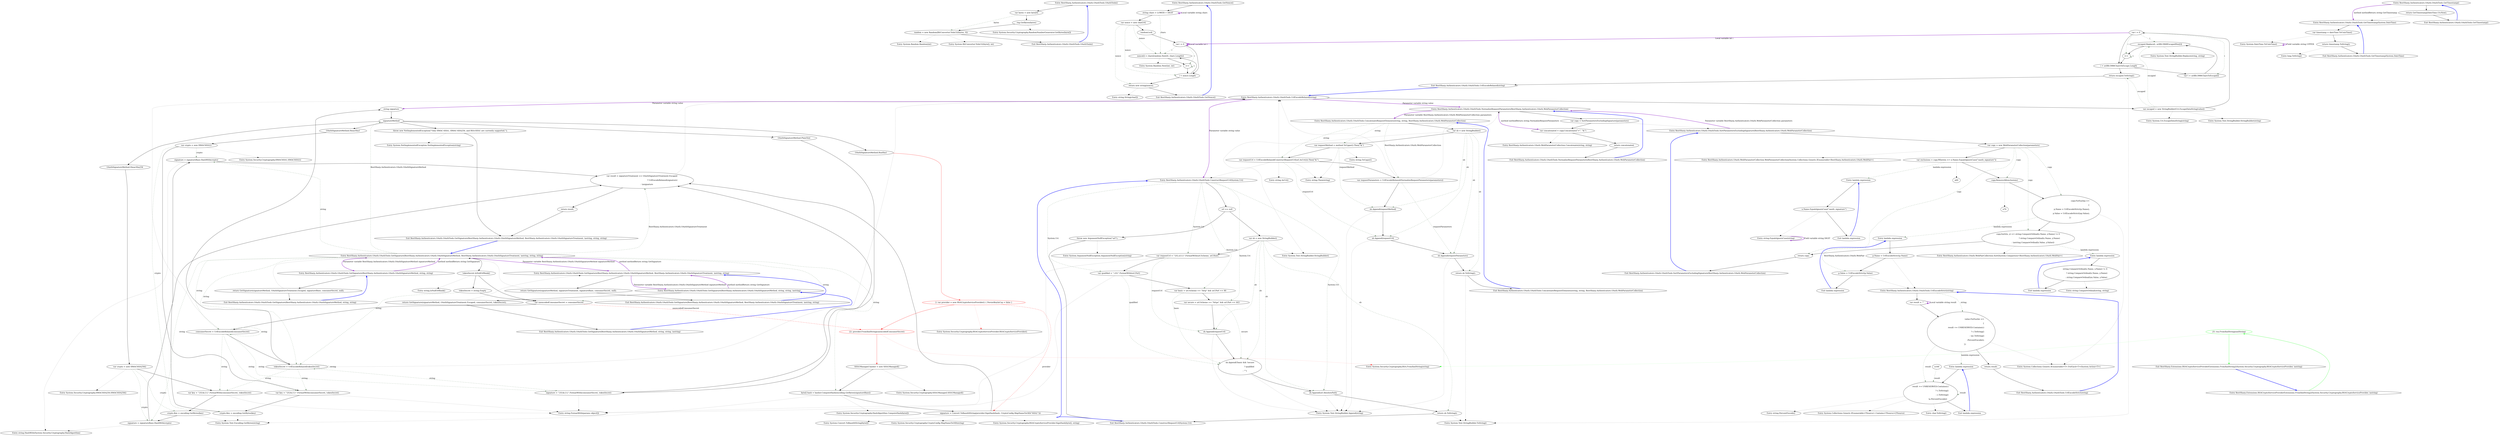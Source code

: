 digraph  {
n0 [cluster="RestSharp.Authenticators.OAuth.OAuthTools.OAuthTools()", label="Entry RestSharp.Authenticators.OAuth.OAuthTools.OAuthTools()", span="42-42"];
n1 [cluster="RestSharp.Authenticators.OAuth.OAuthTools.OAuthTools()", label="var bytes = new byte[4]", span="44-44"];
n2 [cluster="RestSharp.Authenticators.OAuth.OAuthTools.OAuthTools()", label="rng.GetBytes(bytes)", span="46-46"];
n3 [cluster="RestSharp.Authenticators.OAuth.OAuthTools.OAuthTools()", label="random = new Random(BitConverter.ToInt32(bytes, 0))", span="47-47"];
n5 [cluster="System.Security.Cryptography.RandomNumberGenerator.GetBytes(byte[])", label="Entry System.Security.Cryptography.RandomNumberGenerator.GetBytes(byte[])", span="0-0"];
n4 [cluster="RestSharp.Authenticators.OAuth.OAuthTools.OAuthTools()", label="Exit RestSharp.Authenticators.OAuth.OAuthTools.OAuthTools()", span="42-42"];
n6 [cluster="System.Random.Random(int)", label="Entry System.Random.Random(int)", span="0-0"];
n7 [cluster="System.BitConverter.ToInt32(byte[], int)", label="Entry System.BitConverter.ToInt32(byte[], int)", span="0-0"];
n8 [cluster="RestSharp.Authenticators.OAuth.OAuthTools.GetNonce()", label="Entry RestSharp.Authenticators.OAuth.OAuthTools.GetNonce()", span="55-55"];
n9 [cluster="RestSharp.Authenticators.OAuth.OAuthTools.GetNonce()", label="string chars = LOWER + DIGIT", span="57-57"];
n10 [cluster="RestSharp.Authenticators.OAuth.OAuthTools.GetNonce()", label="var nonce = new char[16]", span="59-59"];
n14 [cluster="RestSharp.Authenticators.OAuth.OAuthTools.GetNonce()", label="nonce[i] = chars[random.Next(0, chars.Length)]", span="64-64"];
n11 [cluster="RestSharp.Authenticators.OAuth.OAuthTools.GetNonce()", label=randomLock, span="61-61"];
n13 [cluster="RestSharp.Authenticators.OAuth.OAuthTools.GetNonce()", label="i < nonce.Length", span="63-63"];
n16 [cluster="RestSharp.Authenticators.OAuth.OAuthTools.GetNonce()", label="return new string(nonce);", span="67-67"];
n12 [cluster="RestSharp.Authenticators.OAuth.OAuthTools.GetNonce()", label="var i = 0", span="63-63"];
n15 [cluster="RestSharp.Authenticators.OAuth.OAuthTools.GetNonce()", label="i++", span="63-63"];
n18 [cluster="System.Random.Next(int, int)", label="Entry System.Random.Next(int, int)", span="0-0"];
n17 [cluster="RestSharp.Authenticators.OAuth.OAuthTools.GetNonce()", label="Exit RestSharp.Authenticators.OAuth.OAuthTools.GetNonce()", span="55-55"];
n19 [cluster="string.String(char[])", label="Entry string.String(char[])", span="0-0"];
n20 [cluster="RestSharp.Authenticators.OAuth.OAuthTools.GetTimestamp()", label="Entry RestSharp.Authenticators.OAuth.OAuthTools.GetTimestamp()", span="75-75"];
n21 [cluster="RestSharp.Authenticators.OAuth.OAuthTools.GetTimestamp()", label="return GetTimestamp(DateTime.UtcNow);", span="77-77"];
n23 [cluster="RestSharp.Authenticators.OAuth.OAuthTools.GetTimestamp(System.DateTime)", label="Entry RestSharp.Authenticators.OAuth.OAuthTools.GetTimestamp(System.DateTime)", span="86-86"];
n22 [cluster="RestSharp.Authenticators.OAuth.OAuthTools.GetTimestamp()", label="Exit RestSharp.Authenticators.OAuth.OAuthTools.GetTimestamp()", span="75-75"];
n24 [cluster="RestSharp.Authenticators.OAuth.OAuthTools.GetTimestamp(System.DateTime)", label="var timestamp = dateTime.ToUnixTime()", span="88-88"];
n25 [cluster="RestSharp.Authenticators.OAuth.OAuthTools.GetTimestamp(System.DateTime)", label="return timestamp.ToString();", span="90-90"];
n27 [cluster="System.DateTime.ToUnixTime()", label="Entry System.DateTime.ToUnixTime()", span="20-20"];
n26 [cluster="RestSharp.Authenticators.OAuth.OAuthTools.GetTimestamp(System.DateTime)", label="Exit RestSharp.Authenticators.OAuth.OAuthTools.GetTimestamp(System.DateTime)", span="86-86"];
n28 [cluster="long.ToString()", label="Entry long.ToString()", span="0-0"];
n29 [cluster="RestSharp.Authenticators.OAuth.OAuthTools.UrlEncodeRelaxed(string)", label="Entry RestSharp.Authenticators.OAuth.OAuthTools.UrlEncodeRelaxed(string)", span="108-108"];
n30 [cluster="RestSharp.Authenticators.OAuth.OAuthTools.UrlEncodeRelaxed(string)", label="var escaped = new StringBuilder(Uri.EscapeDataString(value))", span="114-114"];
n54 [cluster="RestSharp.Authenticators.OAuth.OAuthTools.NormalizeRequestParameters(RestSharp.Authenticators.OAuth.WebParameterCollection)", label="Entry RestSharp.Authenticators.OAuth.OAuthTools.NormalizeRequestParameters(RestSharp.Authenticators.OAuth.WebParameterCollection)", span="164-164"];
n84 [cluster="RestSharp.Authenticators.OAuth.OAuthTools.ConstructRequestUrl(System.Uri)", label="Entry RestSharp.Authenticators.OAuth.OAuthTools.ConstructRequestUrl(System.Uri)", span="203-203"];
n129 [cluster="RestSharp.Authenticators.OAuth.OAuthTools.GetSignature(RestSharp.Authenticators.OAuth.OAuthSignatureMethod, RestSharp.Authenticators.OAuth.OAuthSignatureTreatment, \\nstring, string, string)", label="string signature", span="318-318"];
n31 [cluster="RestSharp.Authenticators.OAuth.OAuthTools.UrlEncodeRelaxed(string)", label="var i = 0", span="117-117"];
n34 [cluster="RestSharp.Authenticators.OAuth.OAuthTools.UrlEncodeRelaxed(string)", label="escaped.Replace(t, uriRfc3968EscapedHex[i])", span="121-121"];
n36 [cluster="RestSharp.Authenticators.OAuth.OAuthTools.UrlEncodeRelaxed(string)", label="return escaped.ToString();", span="125-125"];
n38 [cluster="System.Text.StringBuilder.StringBuilder(string)", label="Entry System.Text.StringBuilder.StringBuilder(string)", span="0-0"];
n39 [cluster="System.Uri.EscapeDataString(string)", label="Entry System.Uri.EscapeDataString(string)", span="0-0"];
n32 [cluster="RestSharp.Authenticators.OAuth.OAuthTools.UrlEncodeRelaxed(string)", label="i < uriRfc3986CharsToEscape.Length", span="117-117"];
n33 [cluster="RestSharp.Authenticators.OAuth.OAuthTools.UrlEncodeRelaxed(string)", label="var t = uriRfc3986CharsToEscape[i]", span="119-119"];
n35 [cluster="RestSharp.Authenticators.OAuth.OAuthTools.UrlEncodeRelaxed(string)", label="i++", span="117-117"];
n40 [cluster="System.Text.StringBuilder.Replace(string, string)", label="Entry System.Text.StringBuilder.Replace(string, string)", span="0-0"];
n37 [cluster="RestSharp.Authenticators.OAuth.OAuthTools.UrlEncodeRelaxed(string)", label="Exit RestSharp.Authenticators.OAuth.OAuthTools.UrlEncodeRelaxed(string)", span="108-108"];
n41 [cluster="System.Text.StringBuilder.ToString()", label="Entry System.Text.StringBuilder.ToString()", span="0-0"];
n42 [cluster="RestSharp.Authenticators.OAuth.OAuthTools.UrlEncodeStrict(string)", label="Entry RestSharp.Authenticators.OAuth.OAuthTools.UrlEncodeStrict(string)", span="135-135"];
n43 [cluster="RestSharp.Authenticators.OAuth.OAuthTools.UrlEncodeStrict(string)", label="var result = ''''", span="143-143"];
n44 [cluster="RestSharp.Authenticators.OAuth.OAuthTools.UrlEncodeStrict(string)", label="value.ForEach(c =>\r\n            {\r\n                result += UNRESERVED.Contains(c)\r\n                    ? c.ToString()\r\n                    : \\nc.ToString()\r\n                        .PercentEncode();\r\n            })", span="145-151"];
n45 [cluster="RestSharp.Authenticators.OAuth.OAuthTools.UrlEncodeStrict(string)", label="return result;", span="153-153"];
n47 [cluster="System.Collections.Generic.IEnumerable<T>.ForEach<T>(System.Action<T>)", label="Entry System.Collections.Generic.IEnumerable<T>.ForEach<T>(System.Action<T>)", span="42-42"];
n48 [cluster="lambda expression", label="Entry lambda expression", span="145-151"];
n49 [cluster="lambda expression", label="result += UNRESERVED.Contains(c)\r\n                    ? c.ToString()\r\n                    : c.ToString()\r\n                        \\n.PercentEncode()", span="147-150"];
n46 [cluster="RestSharp.Authenticators.OAuth.OAuthTools.UrlEncodeStrict(string)", label="Exit RestSharp.Authenticators.OAuth.OAuthTools.UrlEncodeStrict(string)", span="135-135"];
n50 [cluster="lambda expression", label="Exit lambda expression", span="145-151"];
n51 [cluster="System.Collections.Generic.IEnumerable<TSource>.Contains<TSource>(TSource)", label="Entry System.Collections.Generic.IEnumerable<TSource>.Contains<TSource>(TSource)", span="0-0"];
n52 [cluster="char.ToString()", label="Entry char.ToString()", span="0-0"];
n53 [cluster="string.PercentEncode()", label="Entry string.PercentEncode()", span="38-38"];
n55 [cluster="RestSharp.Authenticators.OAuth.OAuthTools.NormalizeRequestParameters(RestSharp.Authenticators.OAuth.WebParameterCollection)", label="var copy = SortParametersExcludingSignature(parameters)", span="166-166"];
n56 [cluster="RestSharp.Authenticators.OAuth.OAuthTools.NormalizeRequestParameters(RestSharp.Authenticators.OAuth.WebParameterCollection)", label="var concatenated = copy.Concatenate(''='', ''&'')", span="167-167"];
n101 [cluster="RestSharp.Authenticators.OAuth.OAuthTools.ConcatenateRequestElements(string, string, RestSharp.Authenticators.OAuth.WebParameterCollection)", label="Entry RestSharp.Authenticators.OAuth.OAuthTools.ConcatenateRequestElements(string, string, RestSharp.Authenticators.OAuth.WebParameterCollection)", span="233-233"];
n59 [cluster="RestSharp.Authenticators.OAuth.OAuthTools.SortParametersExcludingSignature(RestSharp.Authenticators.OAuth.WebParameterCollection)", label="Entry RestSharp.Authenticators.OAuth.OAuthTools.SortParametersExcludingSignature(RestSharp.Authenticators.OAuth.WebParameterCollection)", span="177-177"];
n57 [cluster="RestSharp.Authenticators.OAuth.OAuthTools.NormalizeRequestParameters(RestSharp.Authenticators.OAuth.WebParameterCollection)", label="return concatenated;", span="169-169"];
n60 [cluster="RestSharp.Authenticators.OAuth.WebParameterCollection.Concatenate(string, string)", label="Entry RestSharp.Authenticators.OAuth.WebParameterCollection.Concatenate(string, string)", span="85-85"];
n58 [cluster="RestSharp.Authenticators.OAuth.OAuthTools.NormalizeRequestParameters(RestSharp.Authenticators.OAuth.WebParameterCollection)", label="Exit RestSharp.Authenticators.OAuth.OAuthTools.NormalizeRequestParameters(RestSharp.Authenticators.OAuth.WebParameterCollection)", span="164-164"];
n61 [cluster="RestSharp.Authenticators.OAuth.OAuthTools.SortParametersExcludingSignature(RestSharp.Authenticators.OAuth.WebParameterCollection)", label="var copy = new WebParameterCollection(parameters)", span="179-179"];
n62 [cluster="RestSharp.Authenticators.OAuth.OAuthTools.SortParametersExcludingSignature(RestSharp.Authenticators.OAuth.WebParameterCollection)", label="var exclusions = copy.Where(n => n.Name.EqualsIgnoreCase(''oauth_signature''))", span="180-180"];
n63 [cluster="RestSharp.Authenticators.OAuth.OAuthTools.SortParametersExcludingSignature(RestSharp.Authenticators.OAuth.WebParameterCollection)", label="copy.RemoveAll(exclusions)", span="182-182"];
n64 [cluster="RestSharp.Authenticators.OAuth.OAuthTools.SortParametersExcludingSignature(RestSharp.Authenticators.OAuth.WebParameterCollection)", label="copy.ForEach(p =>\r\n            {\r\n                p.Name = UrlEncodeStrict(p.Name);\r\n                p.Value = UrlEncodeStrict(\\np.Value);\r\n            })", span="183-187"];
n65 [cluster="RestSharp.Authenticators.OAuth.OAuthTools.SortParametersExcludingSignature(RestSharp.Authenticators.OAuth.WebParameterCollection)", label="copy.Sort((x, y) => string.CompareOrdinal(x.Name, y.Name) != 0\r\n                ? string.CompareOrdinal(x.Name, y.Name)\r\n                : \\nstring.CompareOrdinal(x.Value, y.Value))", span="188-190"];
n66 [cluster="RestSharp.Authenticators.OAuth.OAuthTools.SortParametersExcludingSignature(RestSharp.Authenticators.OAuth.WebParameterCollection)", label="return copy;", span="192-192"];
n68 [cluster="RestSharp.Authenticators.OAuth.WebParameterCollection.WebParameterCollection(System.Collections.Generic.IEnumerable<RestSharp.Authenticators.OAuth.WebPair>)", label="Entry RestSharp.Authenticators.OAuth.WebParameterCollection.WebParameterCollection(System.Collections.Generic.IEnumerable<RestSharp.Authenticators.OAuth.WebPair>)", span="7-7"];
n72 [cluster="lambda expression", label="Entry lambda expression", span="180-180"];
n76 [cluster="lambda expression", label="Entry lambda expression", span="183-187"];
n71 [cluster="RestSharp.Authenticators.OAuth.WebPairCollection.Sort(System.Comparison<RestSharp.Authenticators.OAuth.WebPair>)", label="Entry RestSharp.Authenticators.OAuth.WebPairCollection.Sort(System.Comparison<RestSharp.Authenticators.OAuth.WebPair>)", span="76-76"];
n80 [cluster="lambda expression", label="Entry lambda expression", span="188-190"];
n67 [cluster="RestSharp.Authenticators.OAuth.OAuthTools.SortParametersExcludingSignature(RestSharp.Authenticators.OAuth.WebParameterCollection)", label="Exit RestSharp.Authenticators.OAuth.OAuthTools.SortParametersExcludingSignature(RestSharp.Authenticators.OAuth.WebParameterCollection)", span="177-177"];
n73 [cluster="lambda expression", label="n.Name.EqualsIgnoreCase(''oauth_signature'')", span="180-180"];
n74 [cluster="lambda expression", label="Exit lambda expression", span="180-180"];
n75 [cluster="string.EqualsIgnoreCase(string)", label="Entry string.EqualsIgnoreCase(string)", span="14-14"];
n77 [cluster="lambda expression", label="p.Name = UrlEncodeStrict(p.Name)", span="185-185"];
n78 [cluster="lambda expression", label="p.Value = UrlEncodeStrict(p.Value)", span="186-186"];
n79 [cluster="lambda expression", label="Exit lambda expression", span="183-187"];
n81 [cluster="lambda expression", label="string.CompareOrdinal(x.Name, y.Name) != 0\r\n                ? string.CompareOrdinal(x.Name, y.Name)\r\n                : string.CompareOrdinal(\\nx.Value, y.Value)", span="188-190"];
n82 [cluster="lambda expression", label="Exit lambda expression", span="188-190"];
n83 [cluster="string.CompareOrdinal(string, string)", label="Entry string.CompareOrdinal(string, string)", span="0-0"];
n85 [cluster="RestSharp.Authenticators.OAuth.OAuthTools.ConstructRequestUrl(System.Uri)", label="url == null", span="205-205"];
n88 [cluster="RestSharp.Authenticators.OAuth.OAuthTools.ConstructRequestUrl(System.Uri)", label="var requestUrl = ''{0}://{1}''.FormatWith(url.Scheme, url.Host)", span="209-209"];
n89 [cluster="RestSharp.Authenticators.OAuth.OAuthTools.ConstructRequestUrl(System.Uri)", label="var qualified = '':{0}''.FormatWith(url.Port)", span="210-210"];
n90 [cluster="RestSharp.Authenticators.OAuth.OAuthTools.ConstructRequestUrl(System.Uri)", label="var basic = url.Scheme == ''http'' && url.Port == 80", span="211-211"];
n91 [cluster="RestSharp.Authenticators.OAuth.OAuthTools.ConstructRequestUrl(System.Uri)", label="var secure = url.Scheme == ''https'' && url.Port == 443", span="212-212"];
n94 [cluster="RestSharp.Authenticators.OAuth.OAuthTools.ConstructRequestUrl(System.Uri)", label="sb.Append(url.AbsolutePath)", span="218-218"];
n86 [cluster="RestSharp.Authenticators.OAuth.OAuthTools.ConstructRequestUrl(System.Uri)", label="throw new ArgumentNullException(''url'');", span="206-206"];
n87 [cluster="RestSharp.Authenticators.OAuth.OAuthTools.ConstructRequestUrl(System.Uri)", label="var sb = new StringBuilder()", span="208-208"];
n96 [cluster="RestSharp.Authenticators.OAuth.OAuthTools.ConstructRequestUrl(System.Uri)", label="Exit RestSharp.Authenticators.OAuth.OAuthTools.ConstructRequestUrl(System.Uri)", span="203-203"];
n97 [cluster="System.ArgumentNullException.ArgumentNullException(string)", label="Entry System.ArgumentNullException.ArgumentNullException(string)", span="0-0"];
n92 [cluster="RestSharp.Authenticators.OAuth.OAuthTools.ConstructRequestUrl(System.Uri)", label="sb.Append(requestUrl)", span="214-214"];
n93 [cluster="RestSharp.Authenticators.OAuth.OAuthTools.ConstructRequestUrl(System.Uri)", label="sb.Append(!basic && !secure\r\n                ? qualified\r\n                : '''')", span="215-217"];
n95 [cluster="RestSharp.Authenticators.OAuth.OAuthTools.ConstructRequestUrl(System.Uri)", label="return sb.ToString();", span="220-220"];
n98 [cluster="System.Text.StringBuilder.StringBuilder()", label="Entry System.Text.StringBuilder.StringBuilder()", span="0-0"];
n99 [cluster="string.FormatWith(params object[])", label="Entry string.FormatWith(params object[])", span="20-20"];
n100 [cluster="System.Text.StringBuilder.Append(string)", label="Entry System.Text.StringBuilder.Append(string)", span="0-0"];
n102 [cluster="RestSharp.Authenticators.OAuth.OAuthTools.ConcatenateRequestElements(string, string, RestSharp.Authenticators.OAuth.WebParameterCollection)", label="var sb = new StringBuilder()", span="235-235"];
n103 [cluster="RestSharp.Authenticators.OAuth.OAuthTools.ConcatenateRequestElements(string, string, RestSharp.Authenticators.OAuth.WebParameterCollection)", label="var requestMethod = method.ToUpper().Then(''&'')", span="238-238"];
n104 [cluster="RestSharp.Authenticators.OAuth.OAuthTools.ConcatenateRequestElements(string, string, RestSharp.Authenticators.OAuth.WebParameterCollection)", label="var requestUrl = UrlEncodeRelaxed(ConstructRequestUrl(url.AsUri())).Then(''&'')", span="239-239"];
n105 [cluster="RestSharp.Authenticators.OAuth.OAuthTools.ConcatenateRequestElements(string, string, RestSharp.Authenticators.OAuth.WebParameterCollection)", label="var requestParameters = UrlEncodeRelaxed(NormalizeRequestParameters(parameters))", span="240-240"];
n106 [cluster="RestSharp.Authenticators.OAuth.OAuthTools.ConcatenateRequestElements(string, string, RestSharp.Authenticators.OAuth.WebParameterCollection)", label="sb.Append(requestMethod)", span="242-242"];
n107 [cluster="RestSharp.Authenticators.OAuth.OAuthTools.ConcatenateRequestElements(string, string, RestSharp.Authenticators.OAuth.WebParameterCollection)", label="sb.Append(requestUrl)", span="243-243"];
n108 [cluster="RestSharp.Authenticators.OAuth.OAuthTools.ConcatenateRequestElements(string, string, RestSharp.Authenticators.OAuth.WebParameterCollection)", label="sb.Append(requestParameters)", span="244-244"];
n109 [cluster="RestSharp.Authenticators.OAuth.OAuthTools.ConcatenateRequestElements(string, string, RestSharp.Authenticators.OAuth.WebParameterCollection)", label="return sb.ToString();", span="246-246"];
n111 [cluster="string.ToUpper()", label="Entry string.ToUpper()", span="0-0"];
n112 [cluster="string.Then(string)", label="Entry string.Then(string)", span="26-26"];
n113 [cluster="string.AsUri()", label="Entry string.AsUri()", span="32-32"];
n110 [cluster="RestSharp.Authenticators.OAuth.OAuthTools.ConcatenateRequestElements(string, string, RestSharp.Authenticators.OAuth.WebParameterCollection)", label="Exit RestSharp.Authenticators.OAuth.OAuthTools.ConcatenateRequestElements(string, string, RestSharp.Authenticators.OAuth.WebParameterCollection)", span="233-233"];
n114 [cluster="RestSharp.Authenticators.OAuth.OAuthTools.GetSignature(RestSharp.Authenticators.OAuth.OAuthSignatureMethod, string, string)", label="Entry RestSharp.Authenticators.OAuth.OAuthTools.GetSignature(RestSharp.Authenticators.OAuth.OAuthSignatureMethod, string, string)", span="258-258"];
n115 [cluster="RestSharp.Authenticators.OAuth.OAuthTools.GetSignature(RestSharp.Authenticators.OAuth.OAuthSignatureMethod, string, string)", label="return GetSignature(signatureMethod, OAuthSignatureTreatment.Escaped, signatureBase, consumerSecret, null);", span="261-261"];
n117 [cluster="RestSharp.Authenticators.OAuth.OAuthTools.GetSignature(RestSharp.Authenticators.OAuth.OAuthSignatureMethod, RestSharp.Authenticators.OAuth.OAuthSignatureTreatment, \\nstring, string, string)", label="Entry RestSharp.Authenticators.OAuth.OAuthTools.GetSignature(RestSharp.Authenticators.OAuth.OAuthSignatureMethod, RestSharp.Authenticators.OAuth.OAuthSignatureTreatment, \\nstring, string, string)", span="307-307"];
n116 [cluster="RestSharp.Authenticators.OAuth.OAuthTools.GetSignature(RestSharp.Authenticators.OAuth.OAuthSignatureMethod, string, string)", label="Exit RestSharp.Authenticators.OAuth.OAuthTools.GetSignature(RestSharp.Authenticators.OAuth.OAuthSignatureMethod, string, string)", span="258-258"];
n124 [cluster="RestSharp.Authenticators.OAuth.OAuthTools.GetSignature(RestSharp.Authenticators.OAuth.OAuthSignatureMethod, RestSharp.Authenticators.OAuth.OAuthSignatureTreatment, \\nstring, string, string)", label="tokenSecret.IsNullOrBlank()", span="311-311"];
n126 [cluster="RestSharp.Authenticators.OAuth.OAuthTools.GetSignature(RestSharp.Authenticators.OAuth.OAuthSignatureMethod, RestSharp.Authenticators.OAuth.OAuthSignatureTreatment, \\nstring, string, string)", label="var unencodedConsumerSecret = consumerSecret", span="314-314"];
n127 [cluster="RestSharp.Authenticators.OAuth.OAuthTools.GetSignature(RestSharp.Authenticators.OAuth.OAuthSignatureMethod, RestSharp.Authenticators.OAuth.OAuthSignatureTreatment, \\nstring, string, string)", label="consumerSecret = UrlEncodeRelaxed(consumerSecret)", span="315-315"];
n128 [cluster="RestSharp.Authenticators.OAuth.OAuthTools.GetSignature(RestSharp.Authenticators.OAuth.OAuthSignatureMethod, RestSharp.Authenticators.OAuth.OAuthSignatureTreatment, \\nstring, string, string)", label="tokenSecret = UrlEncodeRelaxed(tokenSecret)", span="316-316"];
n130 [cluster="RestSharp.Authenticators.OAuth.OAuthTools.GetSignature(RestSharp.Authenticators.OAuth.OAuthSignatureMethod, RestSharp.Authenticators.OAuth.OAuthSignatureTreatment, \\nstring, string, string)", label=signatureMethod, span="320-320"];
n135 [cluster="RestSharp.Authenticators.OAuth.OAuthTools.GetSignature(RestSharp.Authenticators.OAuth.OAuthSignatureMethod, RestSharp.Authenticators.OAuth.OAuthSignatureTreatment, \\nstring, string, string)", label="signature = signatureBase.HashWith(crypto)", span="328-328"];
n140 [cluster="RestSharp.Authenticators.OAuth.OAuthTools.GetSignature(RestSharp.Authenticators.OAuth.OAuthSignatureMethod, RestSharp.Authenticators.OAuth.OAuthSignatureTreatment, \\nstring, string, string)", label="signature = signatureBase.HashWith(crypto)", span="338-338"];
n145 [cluster="RestSharp.Authenticators.OAuth.OAuthTools.GetSignature(RestSharp.Authenticators.OAuth.OAuthSignatureMethod, RestSharp.Authenticators.OAuth.OAuthSignatureTreatment, \\nstring, string, string)", label="byte[] hash = hasher.ComputeHash(encoding.GetBytes(signatureBase))", span="349-349"];
n150 [cluster="RestSharp.Authenticators.OAuth.OAuthTools.GetSignature(RestSharp.Authenticators.OAuth.OAuthSignatureMethod, RestSharp.Authenticators.OAuth.OAuthSignatureTreatment, \\nstring, string, string)", label="var result = signatureTreatment == OAuthSignatureTreatment.Escaped\r\n                ? UrlEncodeRelaxed(signature)\r\n                : \\nsignature", span="367-369"];
n118 [cluster="RestSharp.Authenticators.OAuth.OAuthTools.GetSignature(RestSharp.Authenticators.OAuth.OAuthSignatureMethod, RestSharp.Authenticators.OAuth.OAuthSignatureTreatment, \\nstring, string)", label="Entry RestSharp.Authenticators.OAuth.OAuthTools.GetSignature(RestSharp.Authenticators.OAuth.OAuthSignatureMethod, RestSharp.Authenticators.OAuth.OAuthSignatureTreatment, \\nstring, string)", span="274-274"];
n125 [cluster="RestSharp.Authenticators.OAuth.OAuthTools.GetSignature(RestSharp.Authenticators.OAuth.OAuthSignatureMethod, RestSharp.Authenticators.OAuth.OAuthSignatureTreatment, \\nstring, string, string)", label="tokenSecret = string.Empty", span="312-312"];
n153 [cluster="string.IsNullOrBlank()", label="Entry string.IsNullOrBlank()", span="10-10"];
n143 [cluster="RestSharp.Authenticators.OAuth.OAuthTools.GetSignature(RestSharp.Authenticators.OAuth.OAuthSignatureMethod, RestSharp.Authenticators.OAuth.OAuthSignatureTreatment, \\nstring, string, string)", color=red, community=0, label="22: provider.FromXmlString(unencodedConsumerSecret)", span="346-346"];
n133 [cluster="RestSharp.Authenticators.OAuth.OAuthTools.GetSignature(RestSharp.Authenticators.OAuth.OAuthSignatureMethod, RestSharp.Authenticators.OAuth.OAuthSignatureTreatment, \\nstring, string, string)", label="var key = ''{0}&{1}''.FormatWith(consumerSecret, tokenSecret)", span="325-325"];
n138 [cluster="RestSharp.Authenticators.OAuth.OAuthTools.GetSignature(RestSharp.Authenticators.OAuth.OAuthSignatureMethod, RestSharp.Authenticators.OAuth.OAuthSignatureTreatment, \\nstring, string, string)", label="var key = ''{0}&{1}''.FormatWith(consumerSecret, tokenSecret)", span="335-335"];
n148 [cluster="RestSharp.Authenticators.OAuth.OAuthTools.GetSignature(RestSharp.Authenticators.OAuth.OAuthSignatureMethod, RestSharp.Authenticators.OAuth.OAuthSignatureTreatment, \\nstring, string, string)", label="signature = ''{0}&{1}''.FormatWith(consumerSecret, tokenSecret)", span="358-358"];
n131 [cluster="RestSharp.Authenticators.OAuth.OAuthTools.GetSignature(RestSharp.Authenticators.OAuth.OAuthSignatureMethod, RestSharp.Authenticators.OAuth.OAuthSignatureTreatment, \\nstring, string, string)", label="OAuthSignatureMethod.HmacSha1", span="322-322"];
n136 [cluster="RestSharp.Authenticators.OAuth.OAuthTools.GetSignature(RestSharp.Authenticators.OAuth.OAuthSignatureMethod, RestSharp.Authenticators.OAuth.OAuthSignatureTreatment, \\nstring, string, string)", label="OAuthSignatureMethod.HmacSha256", span="332-332"];
n141 [cluster="RestSharp.Authenticators.OAuth.OAuthTools.GetSignature(RestSharp.Authenticators.OAuth.OAuthSignatureMethod, RestSharp.Authenticators.OAuth.OAuthSignatureTreatment, \\nstring, string, string)", label="OAuthSignatureMethod.RsaSha1", span="342-342"];
n147 [cluster="RestSharp.Authenticators.OAuth.OAuthTools.GetSignature(RestSharp.Authenticators.OAuth.OAuthSignatureMethod, RestSharp.Authenticators.OAuth.OAuthSignatureTreatment, \\nstring, string, string)", label="OAuthSignatureMethod.PlainText", span="356-356"];
n149 [cluster="RestSharp.Authenticators.OAuth.OAuthTools.GetSignature(RestSharp.Authenticators.OAuth.OAuthSignatureMethod, RestSharp.Authenticators.OAuth.OAuthSignatureTreatment, \\nstring, string, string)", label="throw new NotImplementedException(''Only HMAC-SHA1, HMAC-SHA256, and RSA-SHA1 are currently supported.'');", span="364-364"];
n132 [cluster="RestSharp.Authenticators.OAuth.OAuthTools.GetSignature(RestSharp.Authenticators.OAuth.OAuthSignatureMethod, RestSharp.Authenticators.OAuth.OAuthSignatureTreatment, \\nstring, string, string)", label="var crypto = new HMACSHA1()", span="324-324"];
n134 [cluster="RestSharp.Authenticators.OAuth.OAuthTools.GetSignature(RestSharp.Authenticators.OAuth.OAuthSignatureMethod, RestSharp.Authenticators.OAuth.OAuthSignatureTreatment, \\nstring, string, string)", label="crypto.Key = encoding.GetBytes(key)", span="327-327"];
n154 [cluster="System.Security.Cryptography.HMACSHA1.HMACSHA1()", label="Entry System.Security.Cryptography.HMACSHA1.HMACSHA1()", span="0-0"];
n155 [cluster="System.Text.Encoding.GetBytes(string)", label="Entry System.Text.Encoding.GetBytes(string)", span="0-0"];
n156 [cluster="string.HashWith(System.Security.Cryptography.HashAlgorithm)", label="Entry string.HashWith(System.Security.Cryptography.HashAlgorithm)", span="37-37"];
n137 [cluster="RestSharp.Authenticators.OAuth.OAuthTools.GetSignature(RestSharp.Authenticators.OAuth.OAuthSignatureMethod, RestSharp.Authenticators.OAuth.OAuthSignatureTreatment, \\nstring, string, string)", label="var crypto = new HMACSHA256()", span="334-334"];
n139 [cluster="RestSharp.Authenticators.OAuth.OAuthTools.GetSignature(RestSharp.Authenticators.OAuth.OAuthSignatureMethod, RestSharp.Authenticators.OAuth.OAuthSignatureTreatment, \\nstring, string, string)", label="crypto.Key = encoding.GetBytes(key)", span="337-337"];
n157 [cluster="System.Security.Cryptography.HMACSHA256.HMACSHA256()", label="Entry System.Security.Cryptography.HMACSHA256.HMACSHA256()", span="0-0"];
n142 [cluster="RestSharp.Authenticators.OAuth.OAuthTools.GetSignature(RestSharp.Authenticators.OAuth.OAuthSignatureMethod, RestSharp.Authenticators.OAuth.OAuthSignatureTreatment, \\nstring, string, string)", color=red, community=0, label="2: var provider = new RSACryptoServiceProvider() { PersistKeyInCsp = false }", span="344-344"];
n146 [cluster="RestSharp.Authenticators.OAuth.OAuthTools.GetSignature(RestSharp.Authenticators.OAuth.OAuthSignatureMethod, RestSharp.Authenticators.OAuth.OAuthSignatureTreatment, \\nstring, string, string)", label="signature = Convert.ToBase64String(provider.SignHash(hash, CryptoConfig.MapNameToOID(''SHA1'')))", span="351-351"];
n158 [cluster="System.Security.Cryptography.RSACryptoServiceProvider.RSACryptoServiceProvider()", label="Entry System.Security.Cryptography.RSACryptoServiceProvider.RSACryptoServiceProvider()", span="0-0"];
n144 [cluster="RestSharp.Authenticators.OAuth.OAuthTools.GetSignature(RestSharp.Authenticators.OAuth.OAuthSignatureMethod, RestSharp.Authenticators.OAuth.OAuthSignatureTreatment, \\nstring, string, string)", label="SHA1Managed hasher = new SHA1Managed()", span="348-348"];
n159 [cluster="System.Security.Cryptography.RSA.FromXmlString(string)", label="Entry System.Security.Cryptography.RSA.FromXmlString(string)", span="0-0"];
n160 [cluster="System.Security.Cryptography.SHA1Managed.SHA1Managed()", label="Entry System.Security.Cryptography.SHA1Managed.SHA1Managed()", span="0-0"];
n161 [cluster="System.Security.Cryptography.HashAlgorithm.ComputeHash(byte[])", label="Entry System.Security.Cryptography.HashAlgorithm.ComputeHash(byte[])", span="0-0"];
n162 [cluster="System.Security.Cryptography.CryptoConfig.MapNameToOID(string)", label="Entry System.Security.Cryptography.CryptoConfig.MapNameToOID(string)", span="0-0"];
n163 [cluster="System.Security.Cryptography.RSACryptoServiceProvider.SignHash(byte[], string)", label="Entry System.Security.Cryptography.RSACryptoServiceProvider.SignHash(byte[], string)", span="0-0"];
n164 [cluster="System.Convert.ToBase64String(byte[])", label="Entry System.Convert.ToBase64String(byte[])", span="0-0"];
n152 [cluster="RestSharp.Authenticators.OAuth.OAuthTools.GetSignature(RestSharp.Authenticators.OAuth.OAuthSignatureMethod, RestSharp.Authenticators.OAuth.OAuthSignatureTreatment, \\nstring, string, string)", label="Exit RestSharp.Authenticators.OAuth.OAuthTools.GetSignature(RestSharp.Authenticators.OAuth.OAuthSignatureMethod, RestSharp.Authenticators.OAuth.OAuthSignatureTreatment, \\nstring, string, string)", span="307-307"];
n165 [cluster="System.NotImplementedException.NotImplementedException(string)", label="Entry System.NotImplementedException.NotImplementedException(string)", span="0-0"];
n151 [cluster="RestSharp.Authenticators.OAuth.OAuthTools.GetSignature(RestSharp.Authenticators.OAuth.OAuthSignatureMethod, RestSharp.Authenticators.OAuth.OAuthSignatureTreatment, \\nstring, string, string)", label="return result;", span="371-371"];
n119 [cluster="RestSharp.Authenticators.OAuth.OAuthTools.GetSignature(RestSharp.Authenticators.OAuth.OAuthSignatureMethod, RestSharp.Authenticators.OAuth.OAuthSignatureTreatment, \\nstring, string)", label="return GetSignature(signatureMethod, signatureTreatment, signatureBase, consumerSecret, null);", span="278-278"];
n121 [cluster="RestSharp.Authenticators.OAuth.OAuthTools.GetSignature(RestSharp.Authenticators.OAuth.OAuthSignatureMethod, string, string, string)", label="Entry RestSharp.Authenticators.OAuth.OAuthTools.GetSignature(RestSharp.Authenticators.OAuth.OAuthSignatureMethod, string, string, \\nstring)", span="290-290"];
n120 [cluster="RestSharp.Authenticators.OAuth.OAuthTools.GetSignature(RestSharp.Authenticators.OAuth.OAuthSignatureMethod, RestSharp.Authenticators.OAuth.OAuthSignatureTreatment, \\nstring, string)", label="Exit RestSharp.Authenticators.OAuth.OAuthTools.GetSignature(RestSharp.Authenticators.OAuth.OAuthSignatureMethod, RestSharp.Authenticators.OAuth.OAuthSignatureTreatment, \\nstring, string)", span="274-274"];
n122 [cluster="RestSharp.Authenticators.OAuth.OAuthTools.GetSignature(RestSharp.Authenticators.OAuth.OAuthSignatureMethod, string, string, string)", label="return GetSignature(signatureMethod, OAuthSignatureTreatment.Escaped, consumerSecret, tokenSecret);", span="294-294"];
n123 [cluster="RestSharp.Authenticators.OAuth.OAuthTools.GetSignature(RestSharp.Authenticators.OAuth.OAuthSignatureMethod, string, string, string)", label="Exit RestSharp.Authenticators.OAuth.OAuthTools.GetSignature(RestSharp.Authenticators.OAuth.OAuthSignatureMethod, string, string, \\nstring)", span="290-290"];
m0_0 [cluster="RestSharp.Extensions.RSACryptoServiceProviderExtensions.FromXmlString2(System.Security.Cryptography.RSACryptoServiceProvider, string)", file="RSACryptoServiceProviderExtensions.cs", label="Entry RestSharp.Extensions.RSACryptoServiceProviderExtensions.FromXmlString2(System.Security.Cryptography.RSACryptoServiceProvider, \\nstring)", span="15-15"];
m0_1 [cluster="RestSharp.Extensions.RSACryptoServiceProviderExtensions.FromXmlString2(System.Security.Cryptography.RSACryptoServiceProvider, string)", color=green, community=0, file="RSACryptoServiceProviderExtensions.cs", label="25: rsa.FromXmlString(xmlString)", span="18-18"];
m0_2 [cluster="RestSharp.Extensions.RSACryptoServiceProviderExtensions.FromXmlString2(System.Security.Cryptography.RSACryptoServiceProvider, string)", file="RSACryptoServiceProviderExtensions.cs", label="Exit RestSharp.Extensions.RSACryptoServiceProviderExtensions.FromXmlString2(System.Security.Cryptography.RSACryptoServiceProvider, \\nstring)", span="15-15"];
n69;
n70;
n166;
n0 -> n1  [key=0, style=solid];
n1 -> n2  [key=0, style=solid];
n1 -> n3  [color=darkseagreen4, key=1, label=bytes, style=dashed];
n2 -> n3  [key=0, style=solid];
n2 -> n5  [key=2, style=dotted];
n3 -> n4  [key=0, style=solid];
n3 -> n6  [key=2, style=dotted];
n3 -> n7  [key=2, style=dotted];
n4 -> n0  [color=blue, key=0, style=bold];
n8 -> n9  [key=0, style=solid];
n9 -> n9  [color=darkorchid, key=3, label="Local variable string chars", style=bold];
n9 -> n10  [key=0, style=solid];
n9 -> n14  [color=darkseagreen4, key=1, label=chars, style=dashed];
n10 -> n11  [key=0, style=solid];
n10 -> n13  [color=darkseagreen4, key=1, label=nonce, style=dashed];
n10 -> n14  [color=darkseagreen4, key=1, label=nonce, style=dashed];
n10 -> n16  [color=darkseagreen4, key=1, label=nonce, style=dashed];
n14 -> n15  [key=0, style=solid];
n14 -> n18  [key=2, style=dotted];
n11 -> n12  [key=0, style=solid];
n13 -> n14  [key=0, style=solid];
n13 -> n16  [key=0, style=solid];
n16 -> n17  [key=0, style=solid];
n16 -> n19  [key=2, style=dotted];
n12 -> n12  [color=darkorchid, key=3, label="Local variable int i", style=bold];
n12 -> n13  [key=0, style=solid];
n12 -> n14  [color=darkseagreen4, key=1, label=i, style=dashed];
n12 -> n15  [color=darkseagreen4, key=1, label=i, style=dashed];
n15 -> n13  [key=0, style=solid];
n15 -> n15  [color=darkseagreen4, key=1, label=i, style=dashed];
n17 -> n8  [color=blue, key=0, style=bold];
n20 -> n21  [key=0, style=solid];
n20 -> n23  [color=darkorchid, key=3, label="method methodReturn string GetTimestamp", style=bold];
n21 -> n22  [key=0, style=solid];
n21 -> n23  [key=2, style=dotted];
n23 -> n24  [key=0, style=solid];
n22 -> n20  [color=blue, key=0, style=bold];
n24 -> n25  [key=0, style=solid];
n24 -> n27  [key=2, style=dotted];
n25 -> n26  [key=0, style=solid];
n25 -> n28  [key=2, style=dotted];
n27 -> n27  [color=darkorchid, key=3, label="Field variable string UPPER", style=bold];
n26 -> n23  [color=blue, key=0, style=bold];
n29 -> n30  [key=0, style=solid];
n29 -> n54  [color=darkorchid, key=3, label="Parameter variable string value", style=bold];
n29 -> n84  [color=darkorchid, key=3, label="Parameter variable string value", style=bold];
n29 -> n129  [color=darkorchid, key=3, label="Parameter variable string value", style=bold];
n30 -> n31  [key=0, style=solid];
n30 -> n34  [color=darkseagreen4, key=1, label=escaped, style=dashed];
n30 -> n36  [color=darkseagreen4, key=1, label=escaped, style=dashed];
n30 -> n38  [key=2, style=dotted];
n30 -> n39  [key=2, style=dotted];
n54 -> n55  [key=0, style=solid];
n54 -> n56  [color=darkorchid, key=3, label="method methodReturn string NormalizeRequestParameters", style=bold];
n54 -> n101  [color=darkorchid, key=3, label="Parameter variable RestSharp.Authenticators.OAuth.WebParameterCollection parameters", style=bold];
n84 -> n85  [key=0, style=solid];
n84 -> n88  [color=darkseagreen4, key=1, label="System.Uri", style=dashed];
n84 -> n89  [color=darkseagreen4, key=1, label="System.Uri", style=dashed];
n84 -> n90  [color=darkseagreen4, key=1, label="System.Uri", style=dashed];
n84 -> n91  [color=darkseagreen4, key=1, label="System.Uri", style=dashed];
n84 -> n94  [color=darkseagreen4, key=1, label="System.Uri", style=dashed];
n129 -> n130  [key=0, style=solid];
n31 -> n12  [color=darkorchid, key=3, label="Local variable int i", style=bold];
n31 -> n32  [key=0, style=solid];
n31 -> n33  [color=darkseagreen4, key=1, label=i, style=dashed];
n31 -> n34  [color=darkseagreen4, key=1, label=i, style=dashed];
n31 -> n35  [color=darkseagreen4, key=1, label=i, style=dashed];
n34 -> n35  [key=0, style=solid];
n34 -> n40  [key=2, style=dotted];
n36 -> n37  [key=0, style=solid];
n36 -> n41  [key=2, style=dotted];
n32 -> n33  [key=0, style=solid];
n32 -> n36  [key=0, style=solid];
n33 -> n34  [key=0, style=solid];
n35 -> n32  [key=0, style=solid];
n35 -> n35  [color=darkseagreen4, key=1, label=i, style=dashed];
n37 -> n29  [color=blue, key=0, style=bold];
n42 -> n43  [key=0, style=solid];
n42 -> n44  [color=darkseagreen4, key=1, label=string, style=dashed];
n43 -> n43  [color=darkorchid, key=3, label="Local variable string result", style=bold];
n43 -> n44  [key=0, style=solid];
n44 -> n45  [key=0, style=solid];
n44 -> n47  [key=2, style=dotted];
n44 -> n48  [color=darkseagreen4, key=1, label="lambda expression", style=dashed];
n44 -> n49  [color=darkseagreen4, key=1, label=result, style=dashed];
n45 -> n46  [key=0, style=solid];
n48 -> n49  [key=0, style=solid];
n49 -> n49  [color=darkseagreen4, key=1, label=result, style=dashed];
n49 -> n50  [key=0, style=solid];
n49 -> n51  [key=2, style=dotted];
n49 -> n52  [key=2, style=dotted];
n49 -> n53  [key=2, style=dotted];
n46 -> n42  [color=blue, key=0, style=bold];
n50 -> n48  [color=blue, key=0, style=bold];
n55 -> n56  [key=0, style=solid];
n55 -> n59  [key=2, style=dotted];
n56 -> n57  [key=0, style=solid];
n56 -> n60  [key=2, style=dotted];
n101 -> n102  [key=0, style=solid];
n101 -> n103  [color=darkseagreen4, key=1, label=string, style=dashed];
n101 -> n104  [color=darkseagreen4, key=1, label=string, style=dashed];
n101 -> n105  [color=darkseagreen4, key=1, label="RestSharp.Authenticators.OAuth.WebParameterCollection", style=dashed];
n59 -> n54  [color=darkorchid, key=3, label="Parameter variable RestSharp.Authenticators.OAuth.WebParameterCollection parameters", style=bold];
n59 -> n61  [key=0, style=solid];
n57 -> n58  [key=0, style=solid];
n58 -> n54  [color=blue, key=0, style=bold];
n61 -> n62  [key=0, style=solid];
n61 -> n63  [color=darkseagreen4, key=1, label=copy, style=dashed];
n61 -> n64  [color=darkseagreen4, key=1, label=copy, style=dashed];
n61 -> n65  [color=darkseagreen4, key=1, label=copy, style=dashed];
n61 -> n66  [color=darkseagreen4, key=1, label=copy, style=dashed];
n61 -> n68  [key=2, style=dotted];
n62 -> n63  [key=0, style=solid];
n62 -> n69  [key=2, style=dotted];
n62 -> n72  [color=darkseagreen4, key=1, label="lambda expression", style=dashed];
n63 -> n64  [key=0, style=solid];
n63 -> n70  [key=2, style=dotted];
n64 -> n47  [key=2, style=dotted];
n64 -> n65  [key=0, style=solid];
n64 -> n76  [color=darkseagreen4, key=1, label="lambda expression", style=dashed];
n65 -> n66  [key=0, style=solid];
n65 -> n71  [key=2, style=dotted];
n65 -> n80  [color=darkseagreen4, key=1, label="lambda expression", style=dashed];
n66 -> n67  [key=0, style=solid];
n72 -> n73  [key=0, style=solid];
n76 -> n77  [key=0, style=solid];
n76 -> n78  [color=darkseagreen4, key=1, label="RestSharp.Authenticators.OAuth.WebPair", style=dashed];
n80 -> n81  [key=0, style=solid];
n67 -> n59  [color=blue, key=0, style=bold];
n73 -> n74  [key=0, style=solid];
n73 -> n75  [key=2, style=dotted];
n74 -> n72  [color=blue, key=0, style=bold];
n75 -> n75  [color=darkorchid, key=3, label="Field variable string DIGIT", style=bold];
n77 -> n42  [key=2, style=dotted];
n77 -> n78  [key=0, style=solid];
n78 -> n42  [key=2, style=dotted];
n78 -> n79  [key=0, style=solid];
n79 -> n76  [color=blue, key=0, style=bold];
n81 -> n82  [key=0, style=solid];
n81 -> n83  [key=2, style=dotted];
n82 -> n80  [color=blue, key=0, style=bold];
n85 -> n86  [key=0, style=solid];
n85 -> n87  [key=0, style=solid];
n88 -> n89  [key=0, style=solid];
n88 -> n92  [color=darkseagreen4, key=1, label=requestUrl, style=dashed];
n88 -> n99  [key=2, style=dotted];
n89 -> n90  [key=0, style=solid];
n89 -> n93  [color=darkseagreen4, key=1, label=qualified, style=dashed];
n89 -> n99  [key=2, style=dotted];
n90 -> n91  [key=0, style=solid];
n90 -> n93  [color=darkseagreen4, key=1, label=basic, style=dashed];
n91 -> n92  [key=0, style=solid];
n91 -> n93  [color=darkseagreen4, key=1, label=secure, style=dashed];
n94 -> n95  [key=0, style=solid];
n94 -> n100  [key=2, style=dotted];
n86 -> n96  [key=0, style=solid];
n86 -> n97  [key=2, style=dotted];
n87 -> n88  [key=0, style=solid];
n87 -> n92  [color=darkseagreen4, key=1, label=sb, style=dashed];
n87 -> n93  [color=darkseagreen4, key=1, label=sb, style=dashed];
n87 -> n94  [color=darkseagreen4, key=1, label=sb, style=dashed];
n87 -> n95  [color=darkseagreen4, key=1, label=sb, style=dashed];
n87 -> n98  [key=2, style=dotted];
n96 -> n84  [color=blue, key=0, style=bold];
n92 -> n93  [key=0, style=solid];
n92 -> n100  [key=2, style=dotted];
n93 -> n94  [key=0, style=solid];
n93 -> n100  [key=2, style=dotted];
n95 -> n41  [key=2, style=dotted];
n95 -> n96  [key=0, style=solid];
n102 -> n98  [key=2, style=dotted];
n102 -> n103  [key=0, style=solid];
n102 -> n106  [color=darkseagreen4, key=1, label=sb, style=dashed];
n102 -> n107  [color=darkseagreen4, key=1, label=sb, style=dashed];
n102 -> n108  [color=darkseagreen4, key=1, label=sb, style=dashed];
n102 -> n109  [color=darkseagreen4, key=1, label=sb, style=dashed];
n103 -> n104  [key=0, style=solid];
n103 -> n106  [color=darkseagreen4, key=1, label=requestMethod, style=dashed];
n103 -> n111  [key=2, style=dotted];
n103 -> n112  [key=2, style=dotted];
n104 -> n29  [key=2, style=dotted];
n104 -> n84  [key=2, style=dotted];
n104 -> n105  [key=0, style=solid];
n104 -> n107  [color=darkseagreen4, key=1, label=requestUrl, style=dashed];
n104 -> n112  [key=2, style=dotted];
n104 -> n113  [key=2, style=dotted];
n105 -> n29  [key=2, style=dotted];
n105 -> n54  [key=2, style=dotted];
n105 -> n106  [key=0, style=solid];
n105 -> n108  [color=darkseagreen4, key=1, label=requestParameters, style=dashed];
n106 -> n100  [key=2, style=dotted];
n106 -> n107  [key=0, style=solid];
n107 -> n100  [key=2, style=dotted];
n107 -> n108  [key=0, style=solid];
n108 -> n100  [key=2, style=dotted];
n108 -> n109  [key=0, style=solid];
n109 -> n41  [key=2, style=dotted];
n109 -> n110  [key=0, style=solid];
n110 -> n101  [color=blue, key=0, style=bold];
n114 -> n115  [key=0, style=solid];
n114 -> n117  [color=darkorchid, key=3, label="method methodReturn string GetSignature", style=bold];
n115 -> n116  [key=0, style=solid];
n115 -> n117  [key=2, style=dotted];
n117 -> n114  [color=darkorchid, key=3, label="Parameter variable RestSharp.Authenticators.OAuth.OAuthSignatureMethod signatureMethod", style=bold];
n117 -> n124  [key=0, style=solid];
n117 -> n126  [color=darkseagreen4, key=1, label=string, style=dashed];
n117 -> n127  [color=darkseagreen4, key=1, label=string, style=dashed];
n117 -> n128  [color=darkseagreen4, key=1, label=string, style=dashed];
n117 -> n130  [color=darkseagreen4, key=1, label="RestSharp.Authenticators.OAuth.OAuthSignatureMethod", style=dashed];
n117 -> n135  [color=darkseagreen4, key=1, label=string, style=dashed];
n117 -> n140  [color=darkseagreen4, key=1, label=string, style=dashed];
n117 -> n145  [color=darkseagreen4, key=1, label=string, style=dashed];
n117 -> n150  [color=darkseagreen4, key=1, label="RestSharp.Authenticators.OAuth.OAuthSignatureTreatment", style=dashed];
n117 -> n118  [color=darkorchid, key=3, label="Parameter variable RestSharp.Authenticators.OAuth.OAuthSignatureMethod signatureMethod", style=bold];
n116 -> n114  [color=blue, key=0, style=bold];
n124 -> n125  [key=0, style=solid];
n124 -> n126  [key=0, style=solid];
n124 -> n153  [key=2, style=dotted];
n126 -> n127  [key=0, style=solid];
n126 -> n143  [color=red, key=1, label=unencodedConsumerSecret, style=dashed];
n127 -> n29  [key=2, style=dotted];
n127 -> n127  [color=darkseagreen4, key=1, label=string, style=dashed];
n127 -> n128  [key=0, style=solid];
n127 -> n133  [color=darkseagreen4, key=1, label=string, style=dashed];
n127 -> n138  [color=darkseagreen4, key=1, label=string, style=dashed];
n127 -> n148  [color=darkseagreen4, key=1, label=string, style=dashed];
n128 -> n29  [key=2, style=dotted];
n128 -> n128  [color=darkseagreen4, key=1, label=string, style=dashed];
n128 -> n129  [key=0, style=solid];
n128 -> n133  [color=darkseagreen4, key=1, label=string, style=dashed];
n128 -> n138  [color=darkseagreen4, key=1, label=string, style=dashed];
n128 -> n148  [color=darkseagreen4, key=1, label=string, style=dashed];
n130 -> n131  [key=0, style=solid];
n130 -> n136  [key=0, style=solid];
n130 -> n141  [key=0, style=solid];
n130 -> n147  [key=0, style=solid];
n130 -> n149  [key=0, style=solid];
n135 -> n150  [key=0, style=solid];
n135 -> n156  [key=2, style=dotted];
n140 -> n150  [key=0, style=solid];
n140 -> n156  [key=2, style=dotted];
n145 -> n146  [key=0, style=solid];
n145 -> n155  [key=2, style=dotted];
n145 -> n161  [key=2, style=dotted];
n150 -> n29  [key=2, style=dotted];
n150 -> n151  [key=0, style=solid];
n118 -> n117  [color=darkorchid, key=3, label="method methodReturn string GetSignature", style=bold];
n118 -> n119  [key=0, style=solid];
n118 -> n121  [color=darkorchid, key=3, label="Parameter variable RestSharp.Authenticators.OAuth.OAuthSignatureMethod signatureMethod", style=bold];
n125 -> n126  [key=0, style=solid];
n125 -> n128  [color=darkseagreen4, key=1, label=string, style=dashed];
n143 -> n144  [color=red, key=0, style=solid];
n143 -> n159  [color=red, key=2, style=dotted];
n133 -> n99  [key=2, style=dotted];
n133 -> n134  [key=0, style=solid];
n138 -> n99  [key=2, style=dotted];
n138 -> n139  [key=0, style=solid];
n148 -> n99  [key=2, style=dotted];
n148 -> n150  [key=0, style=solid];
n131 -> n132  [key=0, style=solid];
n136 -> n137  [key=0, style=solid];
n141 -> n142  [color=red, key=0, style=solid];
n147 -> n148  [key=0, style=solid];
n149 -> n152  [key=0, style=solid];
n149 -> n165  [key=2, style=dotted];
n132 -> n133  [key=0, style=solid];
n132 -> n134  [color=darkseagreen4, key=1, label=crypto, style=dashed];
n132 -> n135  [color=darkseagreen4, key=1, label=crypto, style=dashed];
n132 -> n154  [key=2, style=dotted];
n134 -> n135  [key=0, style=solid];
n134 -> n155  [key=2, style=dotted];
n137 -> n138  [key=0, style=solid];
n137 -> n139  [color=darkseagreen4, key=1, label=crypto, style=dashed];
n137 -> n140  [color=darkseagreen4, key=1, label=crypto, style=dashed];
n137 -> n157  [key=2, style=dotted];
n139 -> n140  [key=0, style=solid];
n139 -> n155  [key=2, style=dotted];
n142 -> n143  [color=red, key=0, style=solid];
n142 -> n146  [color=red, key=1, label=provider, style=dashed];
n142 -> n158  [color=red, key=2, style=dotted];
n146 -> n150  [key=0, style=solid];
n146 -> n162  [key=2, style=dotted];
n146 -> n163  [key=2, style=dotted];
n146 -> n164  [key=2, style=dotted];
n144 -> n145  [key=0, style=solid];
n144 -> n160  [key=2, style=dotted];
n152 -> n117  [color=blue, key=0, style=bold];
n151 -> n152  [key=0, style=solid];
n119 -> n117  [key=2, style=dotted];
n119 -> n120  [key=0, style=solid];
n121 -> n118  [color=darkorchid, key=3, label="method methodReturn string GetSignature", style=bold];
n121 -> n122  [key=0, style=solid];
n120 -> n118  [color=blue, key=0, style=bold];
n122 -> n118  [key=2, style=dotted];
n122 -> n123  [key=0, style=solid];
n123 -> n121  [color=blue, key=0, style=bold];
m0_0 -> m0_1  [color=green, key=0, style=solid];
m0_1 -> n159  [color=green, key=2, style=dotted];
m0_1 -> m0_2  [color=green, key=0, style=solid];
m0_2 -> m0_0  [color=blue, key=0, style=bold];
n166 -> n49  [color=darkseagreen4, key=1, label=result, style=dashed];
}
